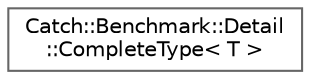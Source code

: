 digraph "Graphical Class Hierarchy"
{
 // LATEX_PDF_SIZE
  bgcolor="transparent";
  edge [fontname=Helvetica,fontsize=10,labelfontname=Helvetica,labelfontsize=10];
  node [fontname=Helvetica,fontsize=10,shape=box,height=0.2,width=0.4];
  rankdir="LR";
  Node0 [id="Node000000",label="Catch::Benchmark::Detail\l::CompleteType\< T \>",height=0.2,width=0.4,color="grey40", fillcolor="white", style="filled",URL="$structCatch_1_1Benchmark_1_1Detail_1_1CompleteType.html",tooltip=" "];
}
